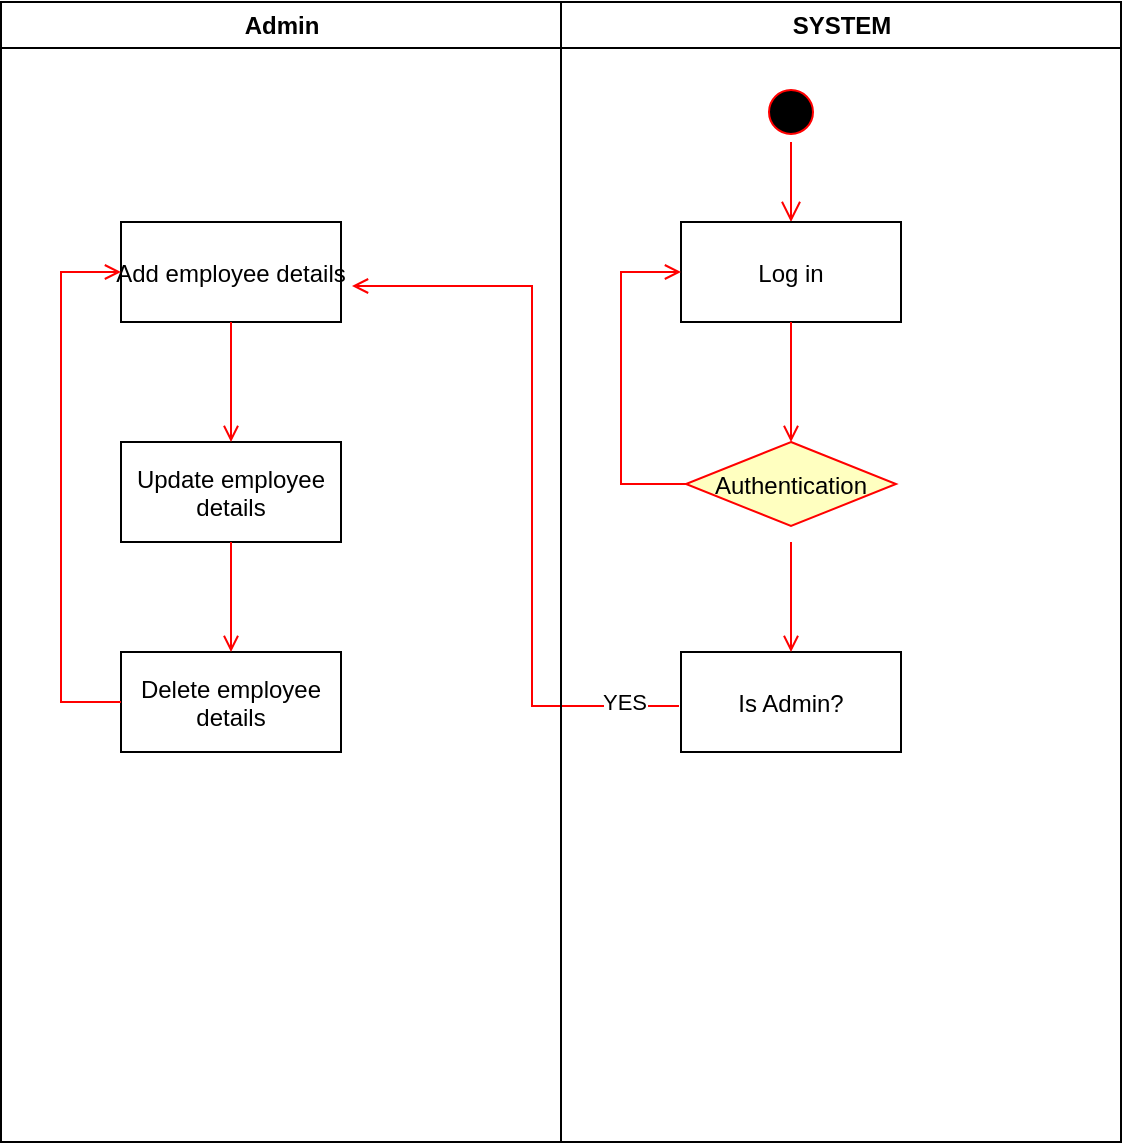 <mxfile version="22.1.3" type="github">
  <diagram name="Page-1" id="e7e014a7-5840-1c2e-5031-d8a46d1fe8dd">
    <mxGraphModel dx="2293" dy="636" grid="1" gridSize="10" guides="1" tooltips="1" connect="1" arrows="1" fold="1" page="1" pageScale="1" pageWidth="1169" pageHeight="826" background="none" math="0" shadow="0">
      <root>
        <mxCell id="0" />
        <mxCell id="1" parent="0" />
        <mxCell id="2" value="SYSTEM" style="swimlane;whiteSpace=wrap" parent="1" vertex="1">
          <mxGeometry x="164.5" y="128" width="280" height="570" as="geometry" />
        </mxCell>
        <mxCell id="5" value="" style="ellipse;shape=startState;fillColor=#000000;strokeColor=#ff0000;" parent="2" vertex="1">
          <mxGeometry x="100" y="40" width="30" height="30" as="geometry" />
        </mxCell>
        <mxCell id="6" value="" style="edgeStyle=elbowEdgeStyle;elbow=horizontal;verticalAlign=bottom;endArrow=open;endSize=8;strokeColor=#FF0000;endFill=1;rounded=0" parent="2" source="5" target="7" edge="1">
          <mxGeometry x="100" y="40" as="geometry">
            <mxPoint x="115" y="110" as="targetPoint" />
          </mxGeometry>
        </mxCell>
        <mxCell id="7" value="Log in" style="" parent="2" vertex="1">
          <mxGeometry x="60" y="110" width="110" height="50" as="geometry" />
        </mxCell>
        <mxCell id="9" value="" style="endArrow=open;strokeColor=#FF0000;endFill=1;rounded=0" parent="2" source="7" edge="1">
          <mxGeometry relative="1" as="geometry">
            <mxPoint x="115" y="220" as="targetPoint" />
          </mxGeometry>
        </mxCell>
        <mxCell id="10" value="Is Admin?" style="" parent="2" vertex="1">
          <mxGeometry x="60" y="325" width="110" height="50" as="geometry" />
        </mxCell>
        <mxCell id="11" value="" style="endArrow=open;strokeColor=#FF0000;endFill=1;rounded=0" parent="2" target="10" edge="1">
          <mxGeometry relative="1" as="geometry">
            <mxPoint x="115" y="270" as="sourcePoint" />
          </mxGeometry>
        </mxCell>
        <mxCell id="12" value="" style="edgeStyle=elbowEdgeStyle;elbow=horizontal;strokeColor=#FF0000;endArrow=open;endFill=1;rounded=0;exitX=0;exitY=0.5;exitDx=0;exitDy=0;" parent="2" source="T2-ZAj5n0JojIc-yyqYc-50" target="7" edge="1">
          <mxGeometry width="100" height="100" relative="1" as="geometry">
            <mxPoint x="65.5" y="242" as="sourcePoint" />
            <mxPoint x="260" y="190" as="targetPoint" />
            <Array as="points">
              <mxPoint x="30" y="250" />
            </Array>
          </mxGeometry>
        </mxCell>
        <mxCell id="T2-ZAj5n0JojIc-yyqYc-50" value="Authentication" style="rhombus;fillColor=#ffffc0;strokeColor=#ff0000;" vertex="1" parent="2">
          <mxGeometry x="62.5" y="220" width="105" height="42" as="geometry" />
        </mxCell>
        <mxCell id="T2-ZAj5n0JojIc-yyqYc-53" value="" style="endArrow=open;strokeColor=#FF0000;endFill=1;rounded=0" edge="1" parent="2">
          <mxGeometry relative="1" as="geometry">
            <mxPoint x="59" y="352" as="sourcePoint" />
            <mxPoint x="-104.5" y="142" as="targetPoint" />
            <Array as="points">
              <mxPoint x="-14.5" y="352" />
              <mxPoint x="-14.5" y="142" />
            </Array>
          </mxGeometry>
        </mxCell>
        <mxCell id="T2-ZAj5n0JojIc-yyqYc-56" value="YES" style="edgeLabel;html=1;align=center;verticalAlign=middle;resizable=0;points=[];" vertex="1" connectable="0" parent="T2-ZAj5n0JojIc-yyqYc-53">
          <mxGeometry x="-0.853" y="-2" relative="1" as="geometry">
            <mxPoint as="offset" />
          </mxGeometry>
        </mxCell>
        <mxCell id="T2-ZAj5n0JojIc-yyqYc-41" value="Admin" style="swimlane;whiteSpace=wrap" vertex="1" parent="1">
          <mxGeometry x="-115.5" y="128" width="280" height="570" as="geometry" />
        </mxCell>
        <mxCell id="T2-ZAj5n0JojIc-yyqYc-44" value="Add employee details" style="" vertex="1" parent="T2-ZAj5n0JojIc-yyqYc-41">
          <mxGeometry x="60" y="110" width="110" height="50" as="geometry" />
        </mxCell>
        <mxCell id="T2-ZAj5n0JojIc-yyqYc-45" value="Update employee &#xa;details" style="" vertex="1" parent="T2-ZAj5n0JojIc-yyqYc-41">
          <mxGeometry x="60" y="220" width="110" height="50" as="geometry" />
        </mxCell>
        <mxCell id="T2-ZAj5n0JojIc-yyqYc-46" value="" style="endArrow=open;strokeColor=#FF0000;endFill=1;rounded=0" edge="1" parent="T2-ZAj5n0JojIc-yyqYc-41" source="T2-ZAj5n0JojIc-yyqYc-44" target="T2-ZAj5n0JojIc-yyqYc-45">
          <mxGeometry relative="1" as="geometry" />
        </mxCell>
        <mxCell id="T2-ZAj5n0JojIc-yyqYc-47" value="Delete employee &#xa;details" style="" vertex="1" parent="T2-ZAj5n0JojIc-yyqYc-41">
          <mxGeometry x="60" y="325" width="110" height="50" as="geometry" />
        </mxCell>
        <mxCell id="T2-ZAj5n0JojIc-yyqYc-48" value="" style="endArrow=open;strokeColor=#FF0000;endFill=1;rounded=0" edge="1" parent="T2-ZAj5n0JojIc-yyqYc-41" source="T2-ZAj5n0JojIc-yyqYc-45" target="T2-ZAj5n0JojIc-yyqYc-47">
          <mxGeometry relative="1" as="geometry" />
        </mxCell>
        <mxCell id="T2-ZAj5n0JojIc-yyqYc-49" value="" style="edgeStyle=elbowEdgeStyle;elbow=horizontal;strokeColor=#FF0000;endArrow=open;endFill=1;rounded=0" edge="1" parent="T2-ZAj5n0JojIc-yyqYc-41" source="T2-ZAj5n0JojIc-yyqYc-47" target="T2-ZAj5n0JojIc-yyqYc-44">
          <mxGeometry width="100" height="100" relative="1" as="geometry">
            <mxPoint x="160" y="290" as="sourcePoint" />
            <mxPoint x="260" y="190" as="targetPoint" />
            <Array as="points">
              <mxPoint x="30" y="250" />
            </Array>
          </mxGeometry>
        </mxCell>
      </root>
    </mxGraphModel>
  </diagram>
</mxfile>
